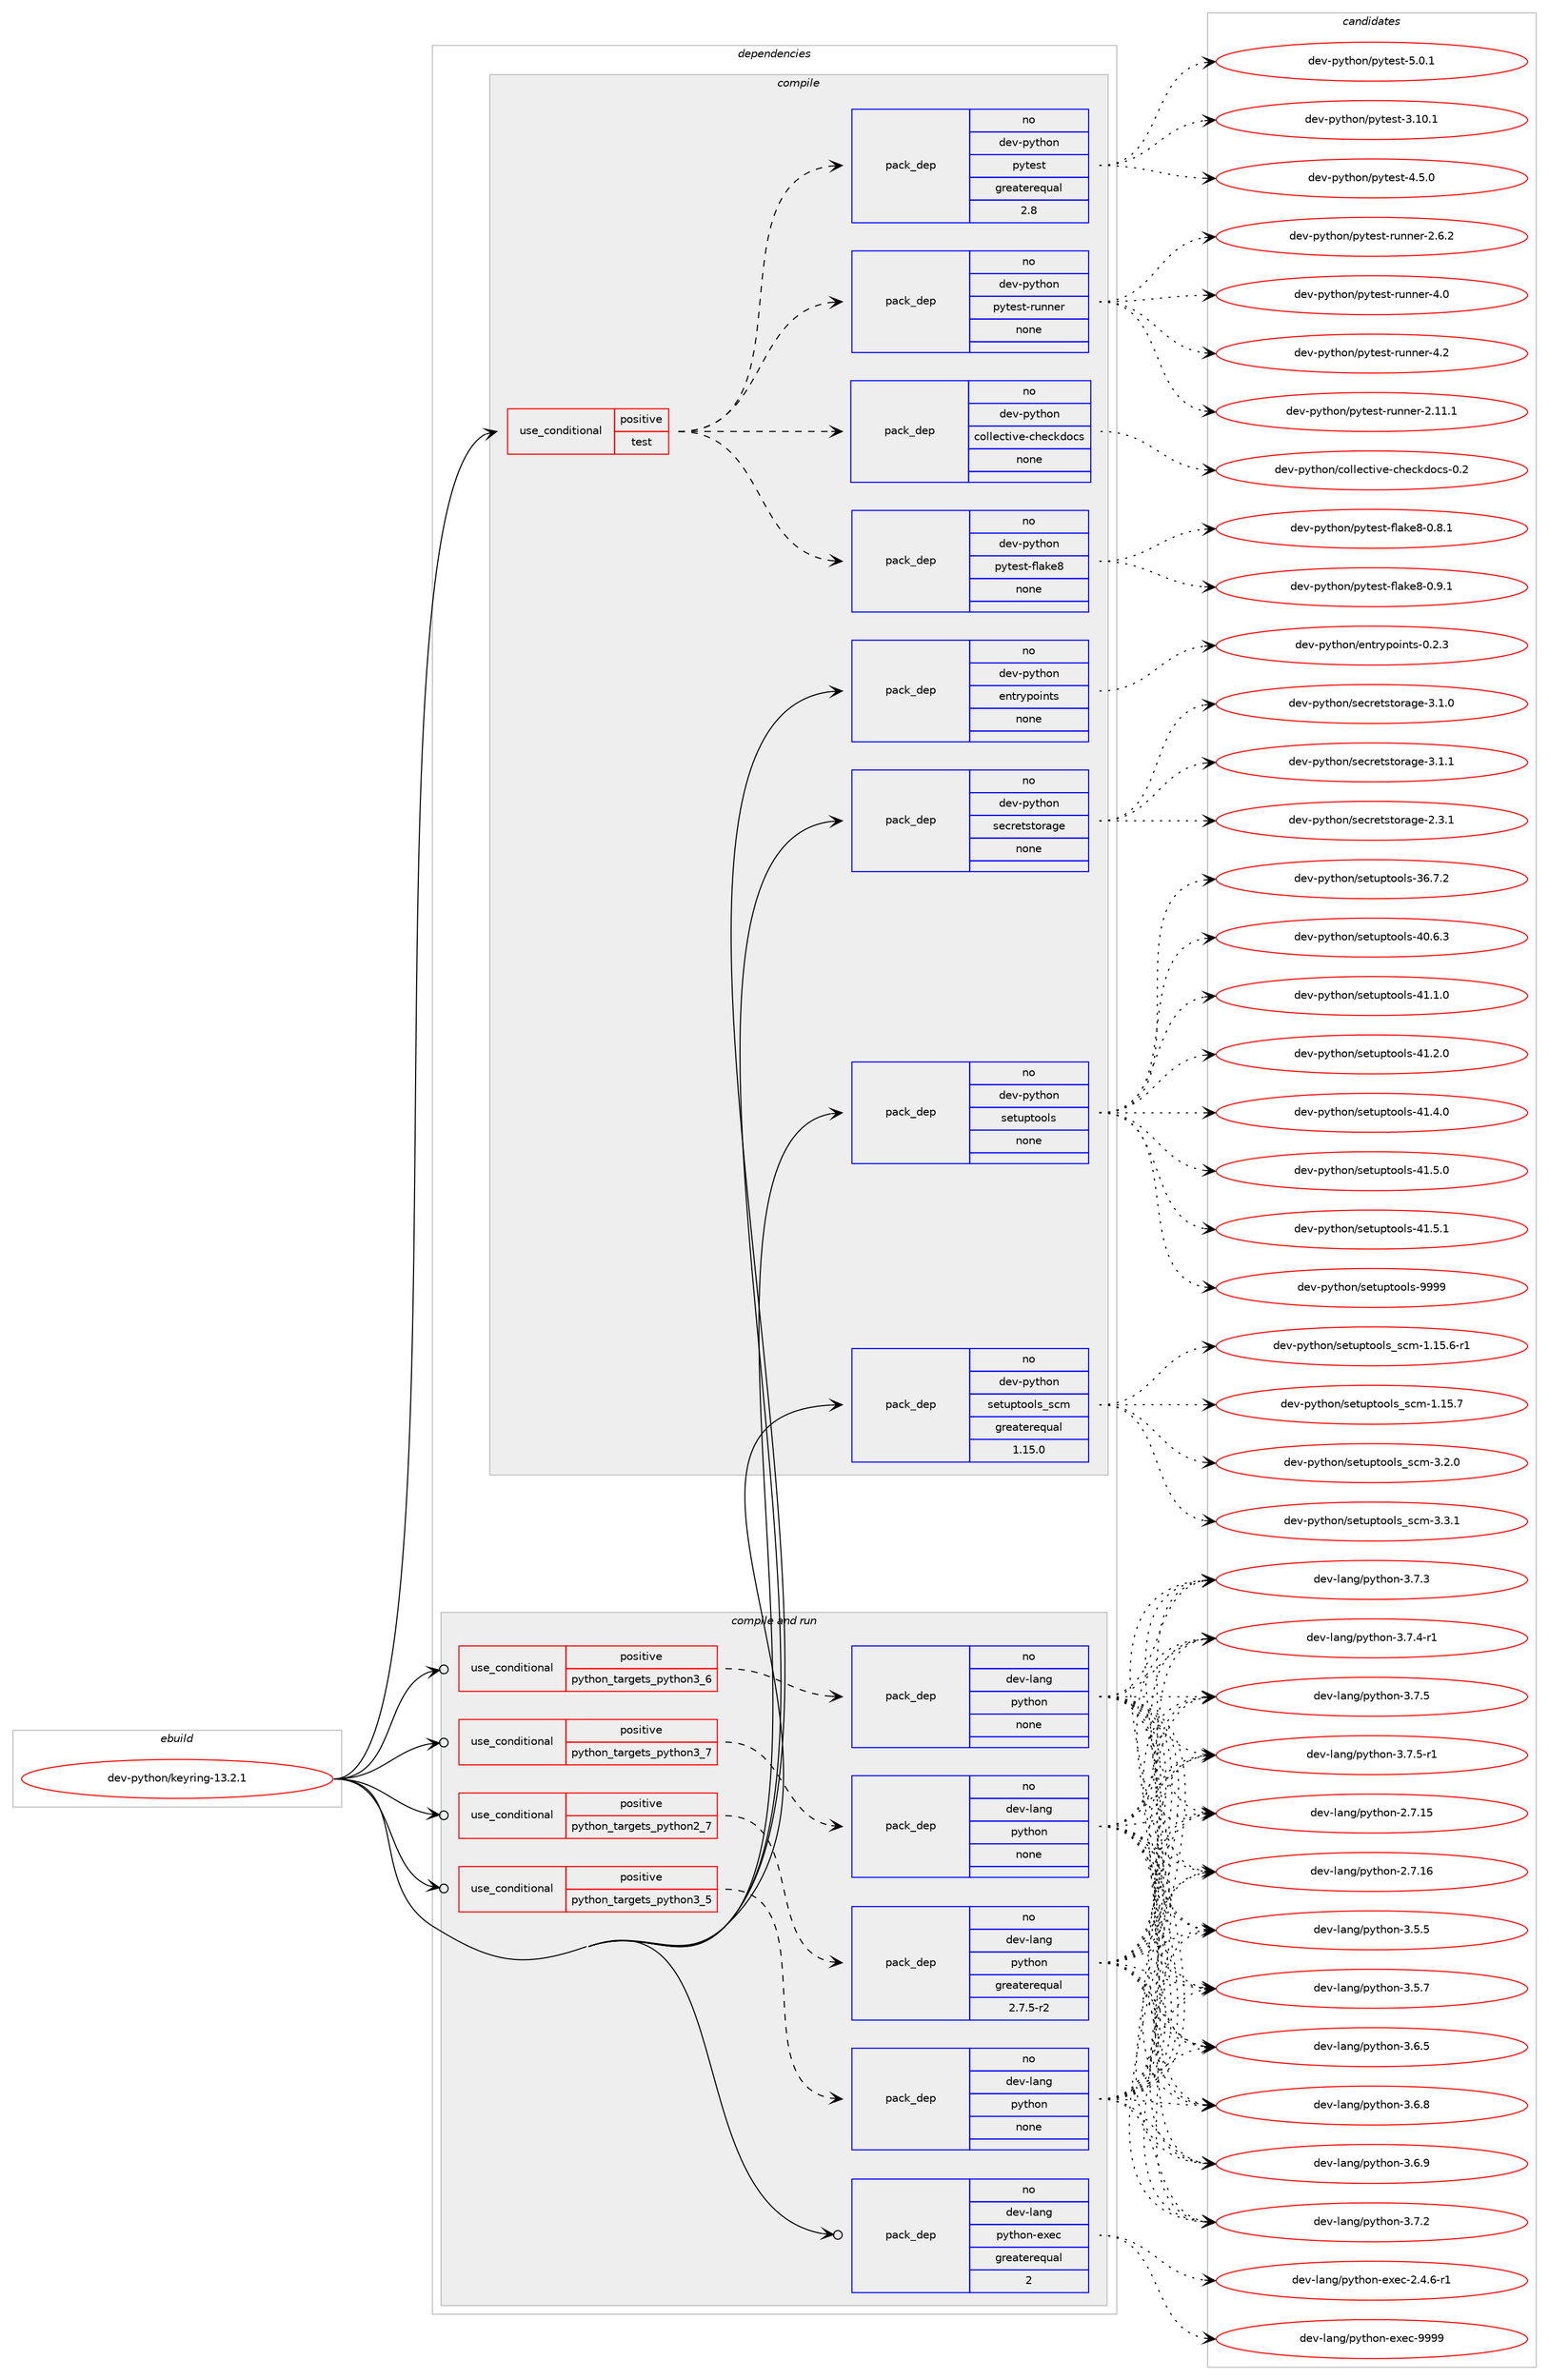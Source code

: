 digraph prolog {

# *************
# Graph options
# *************

newrank=true;
concentrate=true;
compound=true;
graph [rankdir=LR,fontname=Helvetica,fontsize=10,ranksep=1.5];#, ranksep=2.5, nodesep=0.2];
edge  [arrowhead=vee];
node  [fontname=Helvetica,fontsize=10];

# **********
# The ebuild
# **********

subgraph cluster_leftcol {
color=gray;
rank=same;
label=<<i>ebuild</i>>;
id [label="dev-python/keyring-13.2.1", color=red, width=4, href="../dev-python/keyring-13.2.1.svg"];
}

# ****************
# The dependencies
# ****************

subgraph cluster_midcol {
color=gray;
label=<<i>dependencies</i>>;
subgraph cluster_compile {
fillcolor="#eeeeee";
style=filled;
label=<<i>compile</i>>;
subgraph cond141739 {
dependency612124 [label=<<TABLE BORDER="0" CELLBORDER="1" CELLSPACING="0" CELLPADDING="4"><TR><TD ROWSPAN="3" CELLPADDING="10">use_conditional</TD></TR><TR><TD>positive</TD></TR><TR><TD>test</TD></TR></TABLE>>, shape=none, color=red];
subgraph pack458581 {
dependency612125 [label=<<TABLE BORDER="0" CELLBORDER="1" CELLSPACING="0" CELLPADDING="4" WIDTH="220"><TR><TD ROWSPAN="6" CELLPADDING="30">pack_dep</TD></TR><TR><TD WIDTH="110">no</TD></TR><TR><TD>dev-python</TD></TR><TR><TD>pytest-runner</TD></TR><TR><TD>none</TD></TR><TR><TD></TD></TR></TABLE>>, shape=none, color=blue];
}
dependency612124:e -> dependency612125:w [weight=20,style="dashed",arrowhead="vee"];
subgraph pack458582 {
dependency612126 [label=<<TABLE BORDER="0" CELLBORDER="1" CELLSPACING="0" CELLPADDING="4" WIDTH="220"><TR><TD ROWSPAN="6" CELLPADDING="30">pack_dep</TD></TR><TR><TD WIDTH="110">no</TD></TR><TR><TD>dev-python</TD></TR><TR><TD>pytest</TD></TR><TR><TD>greaterequal</TD></TR><TR><TD>2.8</TD></TR></TABLE>>, shape=none, color=blue];
}
dependency612124:e -> dependency612126:w [weight=20,style="dashed",arrowhead="vee"];
subgraph pack458583 {
dependency612127 [label=<<TABLE BORDER="0" CELLBORDER="1" CELLSPACING="0" CELLPADDING="4" WIDTH="220"><TR><TD ROWSPAN="6" CELLPADDING="30">pack_dep</TD></TR><TR><TD WIDTH="110">no</TD></TR><TR><TD>dev-python</TD></TR><TR><TD>pytest-flake8</TD></TR><TR><TD>none</TD></TR><TR><TD></TD></TR></TABLE>>, shape=none, color=blue];
}
dependency612124:e -> dependency612127:w [weight=20,style="dashed",arrowhead="vee"];
subgraph pack458584 {
dependency612128 [label=<<TABLE BORDER="0" CELLBORDER="1" CELLSPACING="0" CELLPADDING="4" WIDTH="220"><TR><TD ROWSPAN="6" CELLPADDING="30">pack_dep</TD></TR><TR><TD WIDTH="110">no</TD></TR><TR><TD>dev-python</TD></TR><TR><TD>collective-checkdocs</TD></TR><TR><TD>none</TD></TR><TR><TD></TD></TR></TABLE>>, shape=none, color=blue];
}
dependency612124:e -> dependency612128:w [weight=20,style="dashed",arrowhead="vee"];
}
id:e -> dependency612124:w [weight=20,style="solid",arrowhead="vee"];
subgraph pack458585 {
dependency612129 [label=<<TABLE BORDER="0" CELLBORDER="1" CELLSPACING="0" CELLPADDING="4" WIDTH="220"><TR><TD ROWSPAN="6" CELLPADDING="30">pack_dep</TD></TR><TR><TD WIDTH="110">no</TD></TR><TR><TD>dev-python</TD></TR><TR><TD>entrypoints</TD></TR><TR><TD>none</TD></TR><TR><TD></TD></TR></TABLE>>, shape=none, color=blue];
}
id:e -> dependency612129:w [weight=20,style="solid",arrowhead="vee"];
subgraph pack458586 {
dependency612130 [label=<<TABLE BORDER="0" CELLBORDER="1" CELLSPACING="0" CELLPADDING="4" WIDTH="220"><TR><TD ROWSPAN="6" CELLPADDING="30">pack_dep</TD></TR><TR><TD WIDTH="110">no</TD></TR><TR><TD>dev-python</TD></TR><TR><TD>secretstorage</TD></TR><TR><TD>none</TD></TR><TR><TD></TD></TR></TABLE>>, shape=none, color=blue];
}
id:e -> dependency612130:w [weight=20,style="solid",arrowhead="vee"];
subgraph pack458587 {
dependency612131 [label=<<TABLE BORDER="0" CELLBORDER="1" CELLSPACING="0" CELLPADDING="4" WIDTH="220"><TR><TD ROWSPAN="6" CELLPADDING="30">pack_dep</TD></TR><TR><TD WIDTH="110">no</TD></TR><TR><TD>dev-python</TD></TR><TR><TD>setuptools</TD></TR><TR><TD>none</TD></TR><TR><TD></TD></TR></TABLE>>, shape=none, color=blue];
}
id:e -> dependency612131:w [weight=20,style="solid",arrowhead="vee"];
subgraph pack458588 {
dependency612132 [label=<<TABLE BORDER="0" CELLBORDER="1" CELLSPACING="0" CELLPADDING="4" WIDTH="220"><TR><TD ROWSPAN="6" CELLPADDING="30">pack_dep</TD></TR><TR><TD WIDTH="110">no</TD></TR><TR><TD>dev-python</TD></TR><TR><TD>setuptools_scm</TD></TR><TR><TD>greaterequal</TD></TR><TR><TD>1.15.0</TD></TR></TABLE>>, shape=none, color=blue];
}
id:e -> dependency612132:w [weight=20,style="solid",arrowhead="vee"];
}
subgraph cluster_compileandrun {
fillcolor="#eeeeee";
style=filled;
label=<<i>compile and run</i>>;
subgraph cond141740 {
dependency612133 [label=<<TABLE BORDER="0" CELLBORDER="1" CELLSPACING="0" CELLPADDING="4"><TR><TD ROWSPAN="3" CELLPADDING="10">use_conditional</TD></TR><TR><TD>positive</TD></TR><TR><TD>python_targets_python2_7</TD></TR></TABLE>>, shape=none, color=red];
subgraph pack458589 {
dependency612134 [label=<<TABLE BORDER="0" CELLBORDER="1" CELLSPACING="0" CELLPADDING="4" WIDTH="220"><TR><TD ROWSPAN="6" CELLPADDING="30">pack_dep</TD></TR><TR><TD WIDTH="110">no</TD></TR><TR><TD>dev-lang</TD></TR><TR><TD>python</TD></TR><TR><TD>greaterequal</TD></TR><TR><TD>2.7.5-r2</TD></TR></TABLE>>, shape=none, color=blue];
}
dependency612133:e -> dependency612134:w [weight=20,style="dashed",arrowhead="vee"];
}
id:e -> dependency612133:w [weight=20,style="solid",arrowhead="odotvee"];
subgraph cond141741 {
dependency612135 [label=<<TABLE BORDER="0" CELLBORDER="1" CELLSPACING="0" CELLPADDING="4"><TR><TD ROWSPAN="3" CELLPADDING="10">use_conditional</TD></TR><TR><TD>positive</TD></TR><TR><TD>python_targets_python3_5</TD></TR></TABLE>>, shape=none, color=red];
subgraph pack458590 {
dependency612136 [label=<<TABLE BORDER="0" CELLBORDER="1" CELLSPACING="0" CELLPADDING="4" WIDTH="220"><TR><TD ROWSPAN="6" CELLPADDING="30">pack_dep</TD></TR><TR><TD WIDTH="110">no</TD></TR><TR><TD>dev-lang</TD></TR><TR><TD>python</TD></TR><TR><TD>none</TD></TR><TR><TD></TD></TR></TABLE>>, shape=none, color=blue];
}
dependency612135:e -> dependency612136:w [weight=20,style="dashed",arrowhead="vee"];
}
id:e -> dependency612135:w [weight=20,style="solid",arrowhead="odotvee"];
subgraph cond141742 {
dependency612137 [label=<<TABLE BORDER="0" CELLBORDER="1" CELLSPACING="0" CELLPADDING="4"><TR><TD ROWSPAN="3" CELLPADDING="10">use_conditional</TD></TR><TR><TD>positive</TD></TR><TR><TD>python_targets_python3_6</TD></TR></TABLE>>, shape=none, color=red];
subgraph pack458591 {
dependency612138 [label=<<TABLE BORDER="0" CELLBORDER="1" CELLSPACING="0" CELLPADDING="4" WIDTH="220"><TR><TD ROWSPAN="6" CELLPADDING="30">pack_dep</TD></TR><TR><TD WIDTH="110">no</TD></TR><TR><TD>dev-lang</TD></TR><TR><TD>python</TD></TR><TR><TD>none</TD></TR><TR><TD></TD></TR></TABLE>>, shape=none, color=blue];
}
dependency612137:e -> dependency612138:w [weight=20,style="dashed",arrowhead="vee"];
}
id:e -> dependency612137:w [weight=20,style="solid",arrowhead="odotvee"];
subgraph cond141743 {
dependency612139 [label=<<TABLE BORDER="0" CELLBORDER="1" CELLSPACING="0" CELLPADDING="4"><TR><TD ROWSPAN="3" CELLPADDING="10">use_conditional</TD></TR><TR><TD>positive</TD></TR><TR><TD>python_targets_python3_7</TD></TR></TABLE>>, shape=none, color=red];
subgraph pack458592 {
dependency612140 [label=<<TABLE BORDER="0" CELLBORDER="1" CELLSPACING="0" CELLPADDING="4" WIDTH="220"><TR><TD ROWSPAN="6" CELLPADDING="30">pack_dep</TD></TR><TR><TD WIDTH="110">no</TD></TR><TR><TD>dev-lang</TD></TR><TR><TD>python</TD></TR><TR><TD>none</TD></TR><TR><TD></TD></TR></TABLE>>, shape=none, color=blue];
}
dependency612139:e -> dependency612140:w [weight=20,style="dashed",arrowhead="vee"];
}
id:e -> dependency612139:w [weight=20,style="solid",arrowhead="odotvee"];
subgraph pack458593 {
dependency612141 [label=<<TABLE BORDER="0" CELLBORDER="1" CELLSPACING="0" CELLPADDING="4" WIDTH="220"><TR><TD ROWSPAN="6" CELLPADDING="30">pack_dep</TD></TR><TR><TD WIDTH="110">no</TD></TR><TR><TD>dev-lang</TD></TR><TR><TD>python-exec</TD></TR><TR><TD>greaterequal</TD></TR><TR><TD>2</TD></TR></TABLE>>, shape=none, color=blue];
}
id:e -> dependency612141:w [weight=20,style="solid",arrowhead="odotvee"];
}
subgraph cluster_run {
fillcolor="#eeeeee";
style=filled;
label=<<i>run</i>>;
}
}

# **************
# The candidates
# **************

subgraph cluster_choices {
rank=same;
color=gray;
label=<<i>candidates</i>>;

subgraph choice458581 {
color=black;
nodesep=1;
choice10010111845112121116104111110471121211161011151164511411711011010111445504649494649 [label="dev-python/pytest-runner-2.11.1", color=red, width=4,href="../dev-python/pytest-runner-2.11.1.svg"];
choice100101118451121211161041111104711212111610111511645114117110110101114455046544650 [label="dev-python/pytest-runner-2.6.2", color=red, width=4,href="../dev-python/pytest-runner-2.6.2.svg"];
choice10010111845112121116104111110471121211161011151164511411711011010111445524648 [label="dev-python/pytest-runner-4.0", color=red, width=4,href="../dev-python/pytest-runner-4.0.svg"];
choice10010111845112121116104111110471121211161011151164511411711011010111445524650 [label="dev-python/pytest-runner-4.2", color=red, width=4,href="../dev-python/pytest-runner-4.2.svg"];
dependency612125:e -> choice10010111845112121116104111110471121211161011151164511411711011010111445504649494649:w [style=dotted,weight="100"];
dependency612125:e -> choice100101118451121211161041111104711212111610111511645114117110110101114455046544650:w [style=dotted,weight="100"];
dependency612125:e -> choice10010111845112121116104111110471121211161011151164511411711011010111445524648:w [style=dotted,weight="100"];
dependency612125:e -> choice10010111845112121116104111110471121211161011151164511411711011010111445524650:w [style=dotted,weight="100"];
}
subgraph choice458582 {
color=black;
nodesep=1;
choice100101118451121211161041111104711212111610111511645514649484649 [label="dev-python/pytest-3.10.1", color=red, width=4,href="../dev-python/pytest-3.10.1.svg"];
choice1001011184511212111610411111047112121116101115116455246534648 [label="dev-python/pytest-4.5.0", color=red, width=4,href="../dev-python/pytest-4.5.0.svg"];
choice1001011184511212111610411111047112121116101115116455346484649 [label="dev-python/pytest-5.0.1", color=red, width=4,href="../dev-python/pytest-5.0.1.svg"];
dependency612126:e -> choice100101118451121211161041111104711212111610111511645514649484649:w [style=dotted,weight="100"];
dependency612126:e -> choice1001011184511212111610411111047112121116101115116455246534648:w [style=dotted,weight="100"];
dependency612126:e -> choice1001011184511212111610411111047112121116101115116455346484649:w [style=dotted,weight="100"];
}
subgraph choice458583 {
color=black;
nodesep=1;
choice1001011184511212111610411111047112121116101115116451021089710710156454846564649 [label="dev-python/pytest-flake8-0.8.1", color=red, width=4,href="../dev-python/pytest-flake8-0.8.1.svg"];
choice1001011184511212111610411111047112121116101115116451021089710710156454846574649 [label="dev-python/pytest-flake8-0.9.1", color=red, width=4,href="../dev-python/pytest-flake8-0.9.1.svg"];
dependency612127:e -> choice1001011184511212111610411111047112121116101115116451021089710710156454846564649:w [style=dotted,weight="100"];
dependency612127:e -> choice1001011184511212111610411111047112121116101115116451021089710710156454846574649:w [style=dotted,weight="100"];
}
subgraph choice458584 {
color=black;
nodesep=1;
choice100101118451121211161041111104799111108108101991161051181014599104101991071001119911545484650 [label="dev-python/collective-checkdocs-0.2", color=red, width=4,href="../dev-python/collective-checkdocs-0.2.svg"];
dependency612128:e -> choice100101118451121211161041111104799111108108101991161051181014599104101991071001119911545484650:w [style=dotted,weight="100"];
}
subgraph choice458585 {
color=black;
nodesep=1;
choice1001011184511212111610411111047101110116114121112111105110116115454846504651 [label="dev-python/entrypoints-0.2.3", color=red, width=4,href="../dev-python/entrypoints-0.2.3.svg"];
dependency612129:e -> choice1001011184511212111610411111047101110116114121112111105110116115454846504651:w [style=dotted,weight="100"];
}
subgraph choice458586 {
color=black;
nodesep=1;
choice10010111845112121116104111110471151019911410111611511611111497103101455046514649 [label="dev-python/secretstorage-2.3.1", color=red, width=4,href="../dev-python/secretstorage-2.3.1.svg"];
choice10010111845112121116104111110471151019911410111611511611111497103101455146494648 [label="dev-python/secretstorage-3.1.0", color=red, width=4,href="../dev-python/secretstorage-3.1.0.svg"];
choice10010111845112121116104111110471151019911410111611511611111497103101455146494649 [label="dev-python/secretstorage-3.1.1", color=red, width=4,href="../dev-python/secretstorage-3.1.1.svg"];
dependency612130:e -> choice10010111845112121116104111110471151019911410111611511611111497103101455046514649:w [style=dotted,weight="100"];
dependency612130:e -> choice10010111845112121116104111110471151019911410111611511611111497103101455146494648:w [style=dotted,weight="100"];
dependency612130:e -> choice10010111845112121116104111110471151019911410111611511611111497103101455146494649:w [style=dotted,weight="100"];
}
subgraph choice458587 {
color=black;
nodesep=1;
choice100101118451121211161041111104711510111611711211611111110811545515446554650 [label="dev-python/setuptools-36.7.2", color=red, width=4,href="../dev-python/setuptools-36.7.2.svg"];
choice100101118451121211161041111104711510111611711211611111110811545524846544651 [label="dev-python/setuptools-40.6.3", color=red, width=4,href="../dev-python/setuptools-40.6.3.svg"];
choice100101118451121211161041111104711510111611711211611111110811545524946494648 [label="dev-python/setuptools-41.1.0", color=red, width=4,href="../dev-python/setuptools-41.1.0.svg"];
choice100101118451121211161041111104711510111611711211611111110811545524946504648 [label="dev-python/setuptools-41.2.0", color=red, width=4,href="../dev-python/setuptools-41.2.0.svg"];
choice100101118451121211161041111104711510111611711211611111110811545524946524648 [label="dev-python/setuptools-41.4.0", color=red, width=4,href="../dev-python/setuptools-41.4.0.svg"];
choice100101118451121211161041111104711510111611711211611111110811545524946534648 [label="dev-python/setuptools-41.5.0", color=red, width=4,href="../dev-python/setuptools-41.5.0.svg"];
choice100101118451121211161041111104711510111611711211611111110811545524946534649 [label="dev-python/setuptools-41.5.1", color=red, width=4,href="../dev-python/setuptools-41.5.1.svg"];
choice10010111845112121116104111110471151011161171121161111111081154557575757 [label="dev-python/setuptools-9999", color=red, width=4,href="../dev-python/setuptools-9999.svg"];
dependency612131:e -> choice100101118451121211161041111104711510111611711211611111110811545515446554650:w [style=dotted,weight="100"];
dependency612131:e -> choice100101118451121211161041111104711510111611711211611111110811545524846544651:w [style=dotted,weight="100"];
dependency612131:e -> choice100101118451121211161041111104711510111611711211611111110811545524946494648:w [style=dotted,weight="100"];
dependency612131:e -> choice100101118451121211161041111104711510111611711211611111110811545524946504648:w [style=dotted,weight="100"];
dependency612131:e -> choice100101118451121211161041111104711510111611711211611111110811545524946524648:w [style=dotted,weight="100"];
dependency612131:e -> choice100101118451121211161041111104711510111611711211611111110811545524946534648:w [style=dotted,weight="100"];
dependency612131:e -> choice100101118451121211161041111104711510111611711211611111110811545524946534649:w [style=dotted,weight="100"];
dependency612131:e -> choice10010111845112121116104111110471151011161171121161111111081154557575757:w [style=dotted,weight="100"];
}
subgraph choice458588 {
color=black;
nodesep=1;
choice10010111845112121116104111110471151011161171121161111111081159511599109454946495346544511449 [label="dev-python/setuptools_scm-1.15.6-r1", color=red, width=4,href="../dev-python/setuptools_scm-1.15.6-r1.svg"];
choice1001011184511212111610411111047115101116117112116111111108115951159910945494649534655 [label="dev-python/setuptools_scm-1.15.7", color=red, width=4,href="../dev-python/setuptools_scm-1.15.7.svg"];
choice10010111845112121116104111110471151011161171121161111111081159511599109455146504648 [label="dev-python/setuptools_scm-3.2.0", color=red, width=4,href="../dev-python/setuptools_scm-3.2.0.svg"];
choice10010111845112121116104111110471151011161171121161111111081159511599109455146514649 [label="dev-python/setuptools_scm-3.3.1", color=red, width=4,href="../dev-python/setuptools_scm-3.3.1.svg"];
dependency612132:e -> choice10010111845112121116104111110471151011161171121161111111081159511599109454946495346544511449:w [style=dotted,weight="100"];
dependency612132:e -> choice1001011184511212111610411111047115101116117112116111111108115951159910945494649534655:w [style=dotted,weight="100"];
dependency612132:e -> choice10010111845112121116104111110471151011161171121161111111081159511599109455146504648:w [style=dotted,weight="100"];
dependency612132:e -> choice10010111845112121116104111110471151011161171121161111111081159511599109455146514649:w [style=dotted,weight="100"];
}
subgraph choice458589 {
color=black;
nodesep=1;
choice10010111845108971101034711212111610411111045504655464953 [label="dev-lang/python-2.7.15", color=red, width=4,href="../dev-lang/python-2.7.15.svg"];
choice10010111845108971101034711212111610411111045504655464954 [label="dev-lang/python-2.7.16", color=red, width=4,href="../dev-lang/python-2.7.16.svg"];
choice100101118451089711010347112121116104111110455146534653 [label="dev-lang/python-3.5.5", color=red, width=4,href="../dev-lang/python-3.5.5.svg"];
choice100101118451089711010347112121116104111110455146534655 [label="dev-lang/python-3.5.7", color=red, width=4,href="../dev-lang/python-3.5.7.svg"];
choice100101118451089711010347112121116104111110455146544653 [label="dev-lang/python-3.6.5", color=red, width=4,href="../dev-lang/python-3.6.5.svg"];
choice100101118451089711010347112121116104111110455146544656 [label="dev-lang/python-3.6.8", color=red, width=4,href="../dev-lang/python-3.6.8.svg"];
choice100101118451089711010347112121116104111110455146544657 [label="dev-lang/python-3.6.9", color=red, width=4,href="../dev-lang/python-3.6.9.svg"];
choice100101118451089711010347112121116104111110455146554650 [label="dev-lang/python-3.7.2", color=red, width=4,href="../dev-lang/python-3.7.2.svg"];
choice100101118451089711010347112121116104111110455146554651 [label="dev-lang/python-3.7.3", color=red, width=4,href="../dev-lang/python-3.7.3.svg"];
choice1001011184510897110103471121211161041111104551465546524511449 [label="dev-lang/python-3.7.4-r1", color=red, width=4,href="../dev-lang/python-3.7.4-r1.svg"];
choice100101118451089711010347112121116104111110455146554653 [label="dev-lang/python-3.7.5", color=red, width=4,href="../dev-lang/python-3.7.5.svg"];
choice1001011184510897110103471121211161041111104551465546534511449 [label="dev-lang/python-3.7.5-r1", color=red, width=4,href="../dev-lang/python-3.7.5-r1.svg"];
dependency612134:e -> choice10010111845108971101034711212111610411111045504655464953:w [style=dotted,weight="100"];
dependency612134:e -> choice10010111845108971101034711212111610411111045504655464954:w [style=dotted,weight="100"];
dependency612134:e -> choice100101118451089711010347112121116104111110455146534653:w [style=dotted,weight="100"];
dependency612134:e -> choice100101118451089711010347112121116104111110455146534655:w [style=dotted,weight="100"];
dependency612134:e -> choice100101118451089711010347112121116104111110455146544653:w [style=dotted,weight="100"];
dependency612134:e -> choice100101118451089711010347112121116104111110455146544656:w [style=dotted,weight="100"];
dependency612134:e -> choice100101118451089711010347112121116104111110455146544657:w [style=dotted,weight="100"];
dependency612134:e -> choice100101118451089711010347112121116104111110455146554650:w [style=dotted,weight="100"];
dependency612134:e -> choice100101118451089711010347112121116104111110455146554651:w [style=dotted,weight="100"];
dependency612134:e -> choice1001011184510897110103471121211161041111104551465546524511449:w [style=dotted,weight="100"];
dependency612134:e -> choice100101118451089711010347112121116104111110455146554653:w [style=dotted,weight="100"];
dependency612134:e -> choice1001011184510897110103471121211161041111104551465546534511449:w [style=dotted,weight="100"];
}
subgraph choice458590 {
color=black;
nodesep=1;
choice10010111845108971101034711212111610411111045504655464953 [label="dev-lang/python-2.7.15", color=red, width=4,href="../dev-lang/python-2.7.15.svg"];
choice10010111845108971101034711212111610411111045504655464954 [label="dev-lang/python-2.7.16", color=red, width=4,href="../dev-lang/python-2.7.16.svg"];
choice100101118451089711010347112121116104111110455146534653 [label="dev-lang/python-3.5.5", color=red, width=4,href="../dev-lang/python-3.5.5.svg"];
choice100101118451089711010347112121116104111110455146534655 [label="dev-lang/python-3.5.7", color=red, width=4,href="../dev-lang/python-3.5.7.svg"];
choice100101118451089711010347112121116104111110455146544653 [label="dev-lang/python-3.6.5", color=red, width=4,href="../dev-lang/python-3.6.5.svg"];
choice100101118451089711010347112121116104111110455146544656 [label="dev-lang/python-3.6.8", color=red, width=4,href="../dev-lang/python-3.6.8.svg"];
choice100101118451089711010347112121116104111110455146544657 [label="dev-lang/python-3.6.9", color=red, width=4,href="../dev-lang/python-3.6.9.svg"];
choice100101118451089711010347112121116104111110455146554650 [label="dev-lang/python-3.7.2", color=red, width=4,href="../dev-lang/python-3.7.2.svg"];
choice100101118451089711010347112121116104111110455146554651 [label="dev-lang/python-3.7.3", color=red, width=4,href="../dev-lang/python-3.7.3.svg"];
choice1001011184510897110103471121211161041111104551465546524511449 [label="dev-lang/python-3.7.4-r1", color=red, width=4,href="../dev-lang/python-3.7.4-r1.svg"];
choice100101118451089711010347112121116104111110455146554653 [label="dev-lang/python-3.7.5", color=red, width=4,href="../dev-lang/python-3.7.5.svg"];
choice1001011184510897110103471121211161041111104551465546534511449 [label="dev-lang/python-3.7.5-r1", color=red, width=4,href="../dev-lang/python-3.7.5-r1.svg"];
dependency612136:e -> choice10010111845108971101034711212111610411111045504655464953:w [style=dotted,weight="100"];
dependency612136:e -> choice10010111845108971101034711212111610411111045504655464954:w [style=dotted,weight="100"];
dependency612136:e -> choice100101118451089711010347112121116104111110455146534653:w [style=dotted,weight="100"];
dependency612136:e -> choice100101118451089711010347112121116104111110455146534655:w [style=dotted,weight="100"];
dependency612136:e -> choice100101118451089711010347112121116104111110455146544653:w [style=dotted,weight="100"];
dependency612136:e -> choice100101118451089711010347112121116104111110455146544656:w [style=dotted,weight="100"];
dependency612136:e -> choice100101118451089711010347112121116104111110455146544657:w [style=dotted,weight="100"];
dependency612136:e -> choice100101118451089711010347112121116104111110455146554650:w [style=dotted,weight="100"];
dependency612136:e -> choice100101118451089711010347112121116104111110455146554651:w [style=dotted,weight="100"];
dependency612136:e -> choice1001011184510897110103471121211161041111104551465546524511449:w [style=dotted,weight="100"];
dependency612136:e -> choice100101118451089711010347112121116104111110455146554653:w [style=dotted,weight="100"];
dependency612136:e -> choice1001011184510897110103471121211161041111104551465546534511449:w [style=dotted,weight="100"];
}
subgraph choice458591 {
color=black;
nodesep=1;
choice10010111845108971101034711212111610411111045504655464953 [label="dev-lang/python-2.7.15", color=red, width=4,href="../dev-lang/python-2.7.15.svg"];
choice10010111845108971101034711212111610411111045504655464954 [label="dev-lang/python-2.7.16", color=red, width=4,href="../dev-lang/python-2.7.16.svg"];
choice100101118451089711010347112121116104111110455146534653 [label="dev-lang/python-3.5.5", color=red, width=4,href="../dev-lang/python-3.5.5.svg"];
choice100101118451089711010347112121116104111110455146534655 [label="dev-lang/python-3.5.7", color=red, width=4,href="../dev-lang/python-3.5.7.svg"];
choice100101118451089711010347112121116104111110455146544653 [label="dev-lang/python-3.6.5", color=red, width=4,href="../dev-lang/python-3.6.5.svg"];
choice100101118451089711010347112121116104111110455146544656 [label="dev-lang/python-3.6.8", color=red, width=4,href="../dev-lang/python-3.6.8.svg"];
choice100101118451089711010347112121116104111110455146544657 [label="dev-lang/python-3.6.9", color=red, width=4,href="../dev-lang/python-3.6.9.svg"];
choice100101118451089711010347112121116104111110455146554650 [label="dev-lang/python-3.7.2", color=red, width=4,href="../dev-lang/python-3.7.2.svg"];
choice100101118451089711010347112121116104111110455146554651 [label="dev-lang/python-3.7.3", color=red, width=4,href="../dev-lang/python-3.7.3.svg"];
choice1001011184510897110103471121211161041111104551465546524511449 [label="dev-lang/python-3.7.4-r1", color=red, width=4,href="../dev-lang/python-3.7.4-r1.svg"];
choice100101118451089711010347112121116104111110455146554653 [label="dev-lang/python-3.7.5", color=red, width=4,href="../dev-lang/python-3.7.5.svg"];
choice1001011184510897110103471121211161041111104551465546534511449 [label="dev-lang/python-3.7.5-r1", color=red, width=4,href="../dev-lang/python-3.7.5-r1.svg"];
dependency612138:e -> choice10010111845108971101034711212111610411111045504655464953:w [style=dotted,weight="100"];
dependency612138:e -> choice10010111845108971101034711212111610411111045504655464954:w [style=dotted,weight="100"];
dependency612138:e -> choice100101118451089711010347112121116104111110455146534653:w [style=dotted,weight="100"];
dependency612138:e -> choice100101118451089711010347112121116104111110455146534655:w [style=dotted,weight="100"];
dependency612138:e -> choice100101118451089711010347112121116104111110455146544653:w [style=dotted,weight="100"];
dependency612138:e -> choice100101118451089711010347112121116104111110455146544656:w [style=dotted,weight="100"];
dependency612138:e -> choice100101118451089711010347112121116104111110455146544657:w [style=dotted,weight="100"];
dependency612138:e -> choice100101118451089711010347112121116104111110455146554650:w [style=dotted,weight="100"];
dependency612138:e -> choice100101118451089711010347112121116104111110455146554651:w [style=dotted,weight="100"];
dependency612138:e -> choice1001011184510897110103471121211161041111104551465546524511449:w [style=dotted,weight="100"];
dependency612138:e -> choice100101118451089711010347112121116104111110455146554653:w [style=dotted,weight="100"];
dependency612138:e -> choice1001011184510897110103471121211161041111104551465546534511449:w [style=dotted,weight="100"];
}
subgraph choice458592 {
color=black;
nodesep=1;
choice10010111845108971101034711212111610411111045504655464953 [label="dev-lang/python-2.7.15", color=red, width=4,href="../dev-lang/python-2.7.15.svg"];
choice10010111845108971101034711212111610411111045504655464954 [label="dev-lang/python-2.7.16", color=red, width=4,href="../dev-lang/python-2.7.16.svg"];
choice100101118451089711010347112121116104111110455146534653 [label="dev-lang/python-3.5.5", color=red, width=4,href="../dev-lang/python-3.5.5.svg"];
choice100101118451089711010347112121116104111110455146534655 [label="dev-lang/python-3.5.7", color=red, width=4,href="../dev-lang/python-3.5.7.svg"];
choice100101118451089711010347112121116104111110455146544653 [label="dev-lang/python-3.6.5", color=red, width=4,href="../dev-lang/python-3.6.5.svg"];
choice100101118451089711010347112121116104111110455146544656 [label="dev-lang/python-3.6.8", color=red, width=4,href="../dev-lang/python-3.6.8.svg"];
choice100101118451089711010347112121116104111110455146544657 [label="dev-lang/python-3.6.9", color=red, width=4,href="../dev-lang/python-3.6.9.svg"];
choice100101118451089711010347112121116104111110455146554650 [label="dev-lang/python-3.7.2", color=red, width=4,href="../dev-lang/python-3.7.2.svg"];
choice100101118451089711010347112121116104111110455146554651 [label="dev-lang/python-3.7.3", color=red, width=4,href="../dev-lang/python-3.7.3.svg"];
choice1001011184510897110103471121211161041111104551465546524511449 [label="dev-lang/python-3.7.4-r1", color=red, width=4,href="../dev-lang/python-3.7.4-r1.svg"];
choice100101118451089711010347112121116104111110455146554653 [label="dev-lang/python-3.7.5", color=red, width=4,href="../dev-lang/python-3.7.5.svg"];
choice1001011184510897110103471121211161041111104551465546534511449 [label="dev-lang/python-3.7.5-r1", color=red, width=4,href="../dev-lang/python-3.7.5-r1.svg"];
dependency612140:e -> choice10010111845108971101034711212111610411111045504655464953:w [style=dotted,weight="100"];
dependency612140:e -> choice10010111845108971101034711212111610411111045504655464954:w [style=dotted,weight="100"];
dependency612140:e -> choice100101118451089711010347112121116104111110455146534653:w [style=dotted,weight="100"];
dependency612140:e -> choice100101118451089711010347112121116104111110455146534655:w [style=dotted,weight="100"];
dependency612140:e -> choice100101118451089711010347112121116104111110455146544653:w [style=dotted,weight="100"];
dependency612140:e -> choice100101118451089711010347112121116104111110455146544656:w [style=dotted,weight="100"];
dependency612140:e -> choice100101118451089711010347112121116104111110455146544657:w [style=dotted,weight="100"];
dependency612140:e -> choice100101118451089711010347112121116104111110455146554650:w [style=dotted,weight="100"];
dependency612140:e -> choice100101118451089711010347112121116104111110455146554651:w [style=dotted,weight="100"];
dependency612140:e -> choice1001011184510897110103471121211161041111104551465546524511449:w [style=dotted,weight="100"];
dependency612140:e -> choice100101118451089711010347112121116104111110455146554653:w [style=dotted,weight="100"];
dependency612140:e -> choice1001011184510897110103471121211161041111104551465546534511449:w [style=dotted,weight="100"];
}
subgraph choice458593 {
color=black;
nodesep=1;
choice10010111845108971101034711212111610411111045101120101994550465246544511449 [label="dev-lang/python-exec-2.4.6-r1", color=red, width=4,href="../dev-lang/python-exec-2.4.6-r1.svg"];
choice10010111845108971101034711212111610411111045101120101994557575757 [label="dev-lang/python-exec-9999", color=red, width=4,href="../dev-lang/python-exec-9999.svg"];
dependency612141:e -> choice10010111845108971101034711212111610411111045101120101994550465246544511449:w [style=dotted,weight="100"];
dependency612141:e -> choice10010111845108971101034711212111610411111045101120101994557575757:w [style=dotted,weight="100"];
}
}

}
